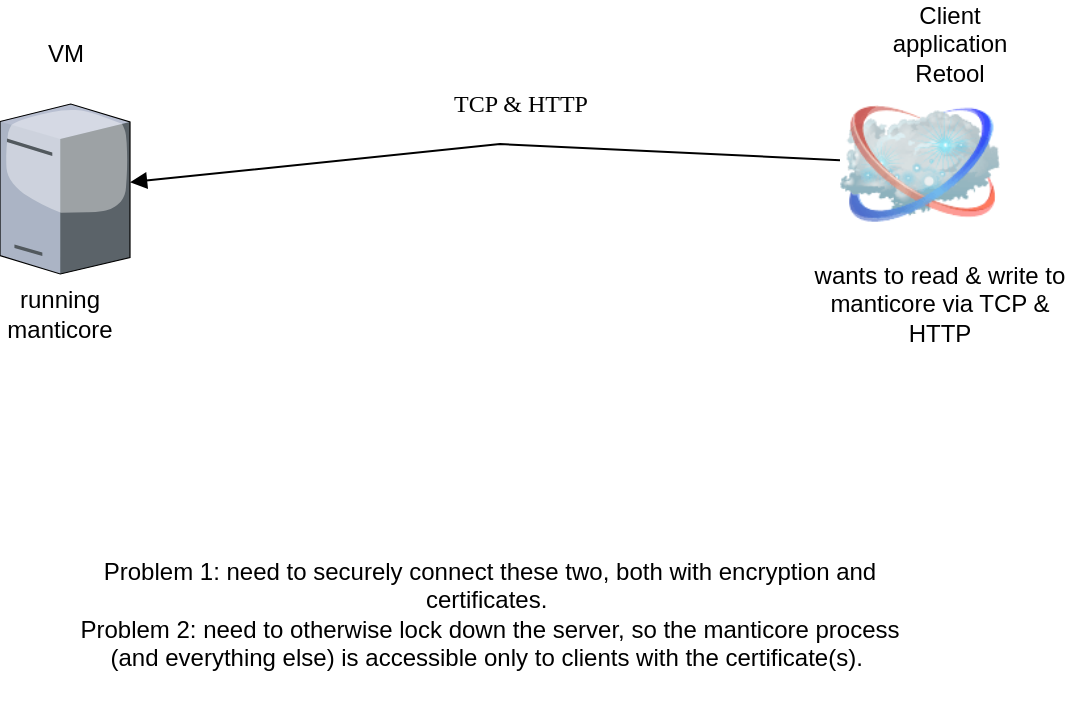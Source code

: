 <mxfile version="22.0.0" type="github">
  <diagram name="Page-1" id="822b0af5-4adb-64df-f703-e8dfc1f81529">
    <mxGraphModel dx="497" dy="593" grid="1" gridSize="10" guides="1" tooltips="1" connect="1" arrows="1" fold="1" page="1" pageScale="1" pageWidth="1100" pageHeight="850" background="none" math="0" shadow="0">
      <root>
        <mxCell id="0" />
        <mxCell id="1" parent="0" />
        <mxCell id="7d933b09d9755ecc-9" value="" style="verticalLabelPosition=bottom;aspect=fixed;html=1;verticalAlign=top;strokeColor=none;shape=mxgraph.citrix.tower_server;rounded=0;shadow=0;comic=0;fontFamily=Verdana;" parent="1" vertex="1">
          <mxGeometry x="150" y="150" width="65" height="85" as="geometry" />
        </mxCell>
        <mxCell id="7d933b09d9755ecc-44" value="TCP &amp;amp; HTTP" style="edgeStyle=none;rounded=0;html=1;labelBackgroundColor=none;startFill=0;endArrow=block;endFill=1;strokeWidth=1;fontFamily=Verdana;fontSize=12;" parent="1" source="Tjz0SAe66KBHWP_uon1U-1" target="7d933b09d9755ecc-9" edge="1">
          <mxGeometry x="-0.095" y="-20" relative="1" as="geometry">
            <mxPoint as="offset" />
            <mxPoint x="610" y="180" as="sourcePoint" />
            <Array as="points">
              <mxPoint x="400" y="170" />
            </Array>
          </mxGeometry>
        </mxCell>
        <mxCell id="Tjz0SAe66KBHWP_uon1U-1" value="" style="image;html=1;image=img/lib/clip_art/networking/Cloud_128x128.png" vertex="1" parent="1">
          <mxGeometry x="570" y="140" width="80" height="80" as="geometry" />
        </mxCell>
        <mxCell id="Tjz0SAe66KBHWP_uon1U-2" value="VM" style="text;html=1;strokeColor=none;fillColor=none;align=center;verticalAlign=middle;whiteSpace=wrap;rounded=0;" vertex="1" parent="1">
          <mxGeometry x="152.5" y="110" width="60" height="30" as="geometry" />
        </mxCell>
        <mxCell id="Tjz0SAe66KBHWP_uon1U-3" value="Client application Retool" style="text;html=1;strokeColor=none;fillColor=none;align=center;verticalAlign=middle;whiteSpace=wrap;rounded=0;" vertex="1" parent="1">
          <mxGeometry x="580" y="110" width="90" height="20" as="geometry" />
        </mxCell>
        <mxCell id="Tjz0SAe66KBHWP_uon1U-4" value="running manticore" style="text;html=1;strokeColor=none;fillColor=none;align=center;verticalAlign=middle;whiteSpace=wrap;rounded=0;" vertex="1" parent="1">
          <mxGeometry x="150" y="240" width="60" height="30" as="geometry" />
        </mxCell>
        <mxCell id="Tjz0SAe66KBHWP_uon1U-5" value="wants to read &amp;amp; write to manticore via TCP &amp;amp; HTTP" style="text;html=1;strokeColor=none;fillColor=none;align=center;verticalAlign=middle;whiteSpace=wrap;rounded=0;" vertex="1" parent="1">
          <mxGeometry x="550" y="230" width="140" height="40" as="geometry" />
        </mxCell>
        <mxCell id="Tjz0SAe66KBHWP_uon1U-7" value="Problem 1: need to securely connect these two, both with encryption and certificates.&amp;nbsp;&lt;br&gt;Problem 2: need to otherwise lock down the server, so the manticore process (and everything else) is accessible only to clients with the certificate(s).&amp;nbsp;" style="text;html=1;strokeColor=none;fillColor=none;align=center;verticalAlign=middle;whiteSpace=wrap;rounded=0;" vertex="1" parent="1">
          <mxGeometry x="180" y="350" width="430" height="110" as="geometry" />
        </mxCell>
      </root>
    </mxGraphModel>
  </diagram>
</mxfile>
